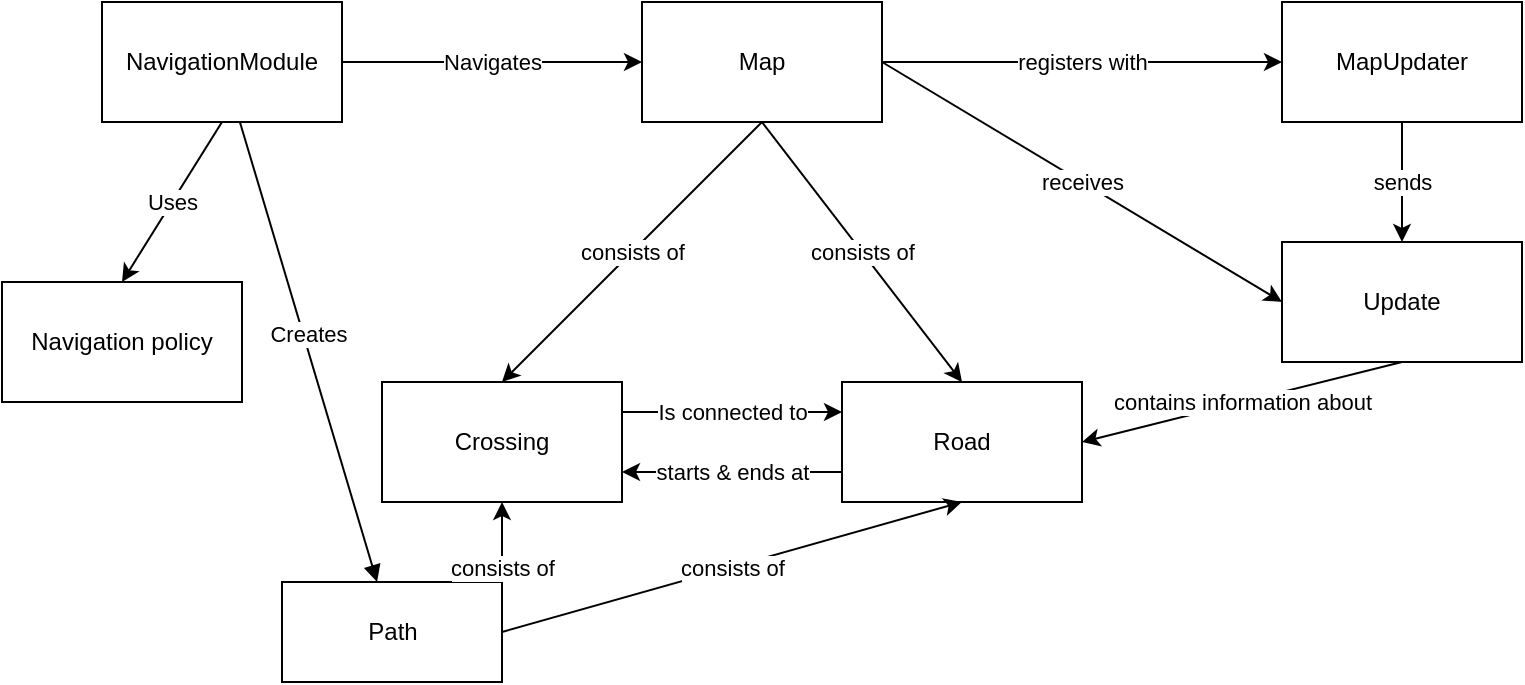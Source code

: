 <mxfile version="15.8.7" type="device" pages="3"><diagram id="fGEdiI0DQfgKrRM123LD" name="Domain"><mxGraphModel dx="1038" dy="641" grid="1" gridSize="10" guides="1" tooltips="1" connect="1" arrows="1" fold="1" page="1" pageScale="1" pageWidth="827" pageHeight="1169" math="0" shadow="0"><root><mxCell id="0"/><mxCell id="1" parent="0"/><mxCell id="Eyo1gMiJr9QoRuNp_JIE-1" value="Map" style="rounded=0;whiteSpace=wrap;html=1;" parent="1" vertex="1"><mxGeometry x="340" y="50" width="120" height="60" as="geometry"/></mxCell><mxCell id="Eyo1gMiJr9QoRuNp_JIE-2" value="NavigationModule" style="whiteSpace=wrap;html=1;" parent="1" vertex="1"><mxGeometry x="70" y="50" width="120" height="60" as="geometry"/></mxCell><mxCell id="Eyo1gMiJr9QoRuNp_JIE-3" value="MapUpdater" style="rounded=0;whiteSpace=wrap;html=1;" parent="1" vertex="1"><mxGeometry x="660" y="50" width="120" height="60" as="geometry"/></mxCell><mxCell id="Eyo1gMiJr9QoRuNp_JIE-4" value="Update" style="rounded=0;whiteSpace=wrap;html=1;" parent="1" vertex="1"><mxGeometry x="660" y="170" width="120" height="60" as="geometry"/></mxCell><mxCell id="Eyo1gMiJr9QoRuNp_JIE-5" value="Road" style="rounded=0;whiteSpace=wrap;html=1;" parent="1" vertex="1"><mxGeometry x="440" y="240" width="120" height="60" as="geometry"/></mxCell><mxCell id="Eyo1gMiJr9QoRuNp_JIE-6" value="Crossing" style="rounded=0;whiteSpace=wrap;html=1;" parent="1" vertex="1"><mxGeometry x="210" y="240" width="120" height="60" as="geometry"/></mxCell><mxCell id="Eyo1gMiJr9QoRuNp_JIE-7" value="sends" style="endArrow=classic;html=1;rounded=0;exitX=0.5;exitY=1;exitDx=0;exitDy=0;" parent="1" source="Eyo1gMiJr9QoRuNp_JIE-3" target="Eyo1gMiJr9QoRuNp_JIE-4" edge="1"><mxGeometry width="50" height="50" relative="1" as="geometry"><mxPoint x="560" y="200" as="sourcePoint"/><mxPoint x="610" y="150" as="targetPoint"/></mxGeometry></mxCell><mxCell id="Eyo1gMiJr9QoRuNp_JIE-8" value="receives" style="endArrow=classic;html=1;rounded=0;entryX=0;entryY=0.5;entryDx=0;entryDy=0;exitX=1;exitY=0.5;exitDx=0;exitDy=0;" parent="1" source="Eyo1gMiJr9QoRuNp_JIE-1" target="Eyo1gMiJr9QoRuNp_JIE-4" edge="1"><mxGeometry width="50" height="50" relative="1" as="geometry"><mxPoint x="530" y="60" as="sourcePoint"/><mxPoint x="620" y="170" as="targetPoint"/></mxGeometry></mxCell><mxCell id="Eyo1gMiJr9QoRuNp_JIE-9" value="consists of" style="endArrow=classic;html=1;rounded=0;entryX=0.5;entryY=0;entryDx=0;entryDy=0;exitX=0.5;exitY=1;exitDx=0;exitDy=0;" parent="1" source="Eyo1gMiJr9QoRuNp_JIE-1" target="Eyo1gMiJr9QoRuNp_JIE-5" edge="1"><mxGeometry width="50" height="50" relative="1" as="geometry"><mxPoint x="260" y="210" as="sourcePoint"/><mxPoint x="310" y="160" as="targetPoint"/></mxGeometry></mxCell><mxCell id="Eyo1gMiJr9QoRuNp_JIE-10" value="consists of" style="endArrow=classic;html=1;rounded=0;exitX=0.5;exitY=1;exitDx=0;exitDy=0;entryX=0.5;entryY=0;entryDx=0;entryDy=0;" parent="1" source="Eyo1gMiJr9QoRuNp_JIE-1" target="Eyo1gMiJr9QoRuNp_JIE-6" edge="1"><mxGeometry width="50" height="50" relative="1" as="geometry"><mxPoint x="460" y="220" as="sourcePoint"/><mxPoint x="510" y="170" as="targetPoint"/></mxGeometry></mxCell><mxCell id="Eyo1gMiJr9QoRuNp_JIE-11" value="Navigation policy" style="rounded=0;whiteSpace=wrap;html=1;" parent="1" vertex="1"><mxGeometry x="20" y="190" width="120" height="60" as="geometry"/></mxCell><mxCell id="Eyo1gMiJr9QoRuNp_JIE-12" value="Navigates" style="endArrow=classic;html=1;rounded=0;exitX=1;exitY=0.5;exitDx=0;exitDy=0;" parent="1" source="Eyo1gMiJr9QoRuNp_JIE-2" target="Eyo1gMiJr9QoRuNp_JIE-1" edge="1"><mxGeometry width="50" height="50" relative="1" as="geometry"><mxPoint x="120" y="190" as="sourcePoint"/><mxPoint x="170" y="140" as="targetPoint"/></mxGeometry></mxCell><mxCell id="Eyo1gMiJr9QoRuNp_JIE-13" value="registers with" style="endArrow=classic;html=1;rounded=0;exitX=1;exitY=0.5;exitDx=0;exitDy=0;entryX=0;entryY=0.5;entryDx=0;entryDy=0;" parent="1" source="Eyo1gMiJr9QoRuNp_JIE-1" target="Eyo1gMiJr9QoRuNp_JIE-3" edge="1"><mxGeometry width="50" height="50" relative="1" as="geometry"><mxPoint x="550" y="90" as="sourcePoint"/><mxPoint x="600" y="40" as="targetPoint"/></mxGeometry></mxCell><mxCell id="Eyo1gMiJr9QoRuNp_JIE-14" value="contains information about" style="endArrow=classic;html=1;rounded=0;entryX=1;entryY=0.5;entryDx=0;entryDy=0;exitX=0.5;exitY=1;exitDx=0;exitDy=0;" parent="1" source="Eyo1gMiJr9QoRuNp_JIE-4" target="Eyo1gMiJr9QoRuNp_JIE-5" edge="1"><mxGeometry width="50" height="50" relative="1" as="geometry"><mxPoint x="630" y="350" as="sourcePoint"/><mxPoint x="680" y="300" as="targetPoint"/></mxGeometry></mxCell><mxCell id="Eyo1gMiJr9QoRuNp_JIE-15" value="Uses" style="endArrow=classic;html=1;rounded=0;exitX=0.5;exitY=1;exitDx=0;exitDy=0;entryX=0.5;entryY=0;entryDx=0;entryDy=0;" parent="1" source="Eyo1gMiJr9QoRuNp_JIE-2" target="Eyo1gMiJr9QoRuNp_JIE-11" edge="1"><mxGeometry width="50" height="50" relative="1" as="geometry"><mxPoint x="130" y="190" as="sourcePoint"/><mxPoint x="180" y="140" as="targetPoint"/></mxGeometry></mxCell><mxCell id="p6xaPS3i81CpXYnNsuWz-1" value="Path" style="html=1;" parent="1" vertex="1"><mxGeometry x="160" y="340" width="110" height="50" as="geometry"/></mxCell><mxCell id="p6xaPS3i81CpXYnNsuWz-3" value="Creates" style="html=1;verticalAlign=bottom;endArrow=block;rounded=0;" parent="1" source="Eyo1gMiJr9QoRuNp_JIE-2" target="p6xaPS3i81CpXYnNsuWz-1" edge="1"><mxGeometry width="80" relative="1" as="geometry"><mxPoint x="140" y="280" as="sourcePoint"/><mxPoint x="220" y="280" as="targetPoint"/></mxGeometry></mxCell><mxCell id="p6xaPS3i81CpXYnNsuWz-5" value="consists of" style="endArrow=classic;html=1;rounded=0;exitX=1;exitY=0.5;exitDx=0;exitDy=0;entryX=0.5;entryY=1;entryDx=0;entryDy=0;" parent="1" source="p6xaPS3i81CpXYnNsuWz-1" target="Eyo1gMiJr9QoRuNp_JIE-6" edge="1"><mxGeometry width="50" height="50" relative="1" as="geometry"><mxPoint x="360" y="420" as="sourcePoint"/><mxPoint x="410" y="370" as="targetPoint"/></mxGeometry></mxCell><mxCell id="p6xaPS3i81CpXYnNsuWz-6" value="consists of" style="endArrow=classic;html=1;rounded=0;exitX=1;exitY=0.5;exitDx=0;exitDy=0;entryX=0.5;entryY=1;entryDx=0;entryDy=0;" parent="1" source="p6xaPS3i81CpXYnNsuWz-1" target="Eyo1gMiJr9QoRuNp_JIE-5" edge="1"><mxGeometry width="50" height="50" relative="1" as="geometry"><mxPoint x="280" y="375" as="sourcePoint"/><mxPoint x="350" y="310" as="targetPoint"/></mxGeometry></mxCell><mxCell id="b3yMxYUKdqnqn7ibTAsl-1" value="starts &amp;amp; ends at" style="endArrow=classic;html=1;rounded=0;entryX=1;entryY=0.75;entryDx=0;entryDy=0;exitX=0;exitY=0.75;exitDx=0;exitDy=0;" parent="1" source="Eyo1gMiJr9QoRuNp_JIE-5" target="Eyo1gMiJr9QoRuNp_JIE-6" edge="1"><mxGeometry width="50" height="50" relative="1" as="geometry"><mxPoint x="390" y="310" as="sourcePoint"/><mxPoint x="440" y="260" as="targetPoint"/></mxGeometry></mxCell><mxCell id="b3yMxYUKdqnqn7ibTAsl-2" value="Is connected to" style="endArrow=classic;html=1;rounded=0;entryX=0;entryY=0.25;entryDx=0;entryDy=0;exitX=1;exitY=0.25;exitDx=0;exitDy=0;" parent="1" source="Eyo1gMiJr9QoRuNp_JIE-6" target="Eyo1gMiJr9QoRuNp_JIE-5" edge="1"><mxGeometry width="50" height="50" relative="1" as="geometry"><mxPoint x="370" y="250" as="sourcePoint"/><mxPoint x="420" y="200" as="targetPoint"/></mxGeometry></mxCell></root></mxGraphModel></diagram><diagram id="2Pu0gHDFCfFvXlH_z-jC" name="Class"><mxGraphModel dx="1038" dy="641" grid="1" gridSize="10" guides="1" tooltips="1" connect="1" arrows="1" fold="1" page="1" pageScale="1" pageWidth="827" pageHeight="1169" math="0" shadow="0"><root><mxCell id="ZEWD-8x_B5TL0Xg4sJnm-0"/><mxCell id="ZEWD-8x_B5TL0Xg4sJnm-1" parent="ZEWD-8x_B5TL0Xg4sJnm-0"/><mxCell id="WDdHEr6nhNgaCO1W2buC-4" value="Navigator" style="swimlane;fontStyle=1;align=center;verticalAlign=top;childLayout=stackLayout;horizontal=1;startSize=26;horizontalStack=0;resizeParent=1;resizeParentMax=0;resizeLast=0;collapsible=1;marginBottom=0;" parent="ZEWD-8x_B5TL0Xg4sJnm-1" vertex="1"><mxGeometry x="140" y="90" width="350" height="84" as="geometry"/></mxCell><mxCell id="WDdHEr6nhNgaCO1W2buC-5" value="- _map: Map&#10;" style="text;strokeColor=none;fillColor=none;align=left;verticalAlign=top;spacingLeft=4;spacingRight=4;overflow=hidden;rotatable=0;points=[[0,0.5],[1,0.5]];portConstraint=eastwest;" parent="WDdHEr6nhNgaCO1W2buC-4" vertex="1"><mxGeometry y="26" width="350" height="24" as="geometry"/></mxCell><mxCell id="WDdHEr6nhNgaCO1W2buC-6" value="" style="line;strokeWidth=1;fillColor=none;align=left;verticalAlign=middle;spacingTop=-1;spacingLeft=3;spacingRight=3;rotatable=0;labelPosition=right;points=[];portConstraint=eastwest;" parent="WDdHEr6nhNgaCO1W2buC-4" vertex="1"><mxGeometry y="50" width="350" height="8" as="geometry"/></mxCell><mxCell id="WDdHEr6nhNgaCO1W2buC-7" value="+ navigate&lt;NavigationPolicy&gt;(Crossing a, Crossing b): Path" style="text;strokeColor=none;fillColor=none;align=left;verticalAlign=top;spacingLeft=4;spacingRight=4;overflow=hidden;rotatable=0;points=[[0,0.5],[1,0.5]];portConstraint=eastwest;" parent="WDdHEr6nhNgaCO1W2buC-4" vertex="1"><mxGeometry y="58" width="350" height="26" as="geometry"/></mxCell><mxCell id="ZnyX86G8JYExYeQna0lM-2" value="Map" style="swimlane;fontStyle=1;align=center;verticalAlign=top;childLayout=stackLayout;horizontal=1;startSize=26;horizontalStack=0;resizeParent=1;resizeParentMax=0;resizeLast=0;collapsible=1;marginBottom=0;" parent="ZEWD-8x_B5TL0Xg4sJnm-1" vertex="1"><mxGeometry x="660" y="90" width="260" height="112" as="geometry"/></mxCell><mxCell id="ZnyX86G8JYExYeQna0lM-3" value="- _roads: Road[Number of roads]" style="text;strokeColor=none;fillColor=none;align=left;verticalAlign=top;spacingLeft=4;spacingRight=4;overflow=hidden;rotatable=0;points=[[0,0.5],[1,0.5]];portConstraint=eastwest;" parent="ZnyX86G8JYExYeQna0lM-2" vertex="1"><mxGeometry y="26" width="260" height="26" as="geometry"/></mxCell><mxCell id="aZJH9EBdIHuGwDnPwOJs-14" value="- _crossings: Crossing[Number of crossings]" style="text;strokeColor=none;fillColor=none;align=left;verticalAlign=top;spacingLeft=4;spacingRight=4;overflow=hidden;rotatable=0;points=[[0,0.5],[1,0.5]];portConstraint=eastwest;" parent="ZnyX86G8JYExYeQna0lM-2" vertex="1"><mxGeometry y="52" width="260" height="26" as="geometry"/></mxCell><mxCell id="ZnyX86G8JYExYeQna0lM-4" value="" style="line;strokeWidth=1;fillColor=none;align=left;verticalAlign=middle;spacingTop=-1;spacingLeft=3;spacingRight=3;rotatable=0;labelPosition=right;points=[];portConstraint=eastwest;" parent="ZnyX86G8JYExYeQna0lM-2" vertex="1"><mxGeometry y="78" width="260" height="8" as="geometry"/></mxCell><mxCell id="ZnyX86G8JYExYeQna0lM-5" value="+ update_func(Updates): void" style="text;strokeColor=none;fillColor=none;align=left;verticalAlign=top;spacingLeft=4;spacingRight=4;overflow=hidden;rotatable=0;points=[[0,0.5],[1,0.5]];portConstraint=eastwest;" parent="ZnyX86G8JYExYeQna0lM-2" vertex="1"><mxGeometry y="86" width="260" height="26" as="geometry"/></mxCell><mxCell id="aZJH9EBdIHuGwDnPwOJs-0" value="MapUpdater" style="swimlane;fontStyle=1;align=center;verticalAlign=top;childLayout=stackLayout;horizontal=1;startSize=26;horizontalStack=0;resizeParent=1;resizeParentMax=0;resizeLast=0;collapsible=1;marginBottom=0;" parent="ZEWD-8x_B5TL0Xg4sJnm-1" vertex="1"><mxGeometry x="499" y="520" width="350" height="112" as="geometry"/></mxCell><mxCell id="aZJH9EBdIHuGwDnPwOJs-1" value="- _signal: boost::signals2::signal&lt;void (Updates)&gt;" style="text;strokeColor=none;fillColor=none;align=left;verticalAlign=top;spacingLeft=4;spacingRight=4;overflow=hidden;rotatable=0;points=[[0,0.5],[1,0.5]];portConstraint=eastwest;" parent="aZJH9EBdIHuGwDnPwOJs-0" vertex="1"><mxGeometry y="26" width="350" height="26" as="geometry"/></mxCell><mxCell id="aZJH9EBdIHuGwDnPwOJs-2" value="" style="line;strokeWidth=1;fillColor=none;align=left;verticalAlign=middle;spacingTop=-1;spacingLeft=3;spacingRight=3;rotatable=0;labelPosition=right;points=[];portConstraint=eastwest;" parent="aZJH9EBdIHuGwDnPwOJs-0" vertex="1"><mxGeometry y="52" width="350" height="8" as="geometry"/></mxCell><mxCell id="aZJH9EBdIHuGwDnPwOJs-3" value="+ connect&lt;T&gt;(T func_to_connect): void" style="text;strokeColor=none;fillColor=none;align=left;verticalAlign=top;spacingLeft=4;spacingRight=4;overflow=hidden;rotatable=0;points=[[0,0.5],[1,0.5]];portConstraint=eastwest;" parent="aZJH9EBdIHuGwDnPwOJs-0" vertex="1"><mxGeometry y="60" width="350" height="26" as="geometry"/></mxCell><mxCell id="aZJH9EBdIHuGwDnPwOJs-4" value="- generateUpdate(): Update" style="text;strokeColor=none;fillColor=none;align=left;verticalAlign=top;spacingLeft=4;spacingRight=4;overflow=hidden;rotatable=0;points=[[0,0.5],[1,0.5]];portConstraint=eastwest;" parent="aZJH9EBdIHuGwDnPwOJs-0" vertex="1"><mxGeometry y="86" width="350" height="26" as="geometry"/></mxCell><mxCell id="aZJH9EBdIHuGwDnPwOJs-5" value="Road" style="swimlane;fontStyle=1;align=center;verticalAlign=top;childLayout=stackLayout;horizontal=1;startSize=26;horizontalStack=0;resizeParent=1;resizeParentMax=0;resizeLast=0;collapsible=1;marginBottom=0;" parent="ZEWD-8x_B5TL0Xg4sJnm-1" vertex="1"><mxGeometry x="450" y="270" width="290" height="180" as="geometry"/></mxCell><mxCell id="aZJH9EBdIHuGwDnPwOJs-6" value="- _road_name: string" style="text;strokeColor=none;fillColor=none;align=left;verticalAlign=top;spacingLeft=4;spacingRight=4;overflow=hidden;rotatable=0;points=[[0,0.5],[1,0.5]];portConstraint=eastwest;" parent="aZJH9EBdIHuGwDnPwOJs-5" vertex="1"><mxGeometry y="26" width="290" height="26" as="geometry"/></mxCell><mxCell id="aZJH9EBdIHuGwDnPwOJs-13" value="- _id: int" style="text;strokeColor=none;fillColor=none;align=left;verticalAlign=top;spacingLeft=4;spacingRight=4;overflow=hidden;rotatable=0;points=[[0,0.5],[1,0.5]];portConstraint=eastwest;" parent="aZJH9EBdIHuGwDnPwOJs-5" vertex="1"><mxGeometry y="52" width="290" height="26" as="geometry"/></mxCell><mxCell id="LCBSsnTK3wfVn3i4easv-8" value="- _traversal_time: double" style="text;strokeColor=none;fillColor=none;align=left;verticalAlign=top;spacingLeft=4;spacingRight=4;overflow=hidden;rotatable=0;points=[[0,0.5],[1,0.5]];portConstraint=eastwest;" parent="aZJH9EBdIHuGwDnPwOJs-5" vertex="1"><mxGeometry y="78" width="290" height="26" as="geometry"/></mxCell><mxCell id="aZJH9EBdIHuGwDnPwOJs-8" value="- _cost: double" style="text;strokeColor=none;fillColor=none;align=left;verticalAlign=top;spacingLeft=4;spacingRight=4;overflow=hidden;rotatable=0;points=[[0,0.5],[1,0.5]];portConstraint=eastwest;" parent="aZJH9EBdIHuGwDnPwOJs-5" vertex="1"><mxGeometry y="104" width="290" height="26" as="geometry"/></mxCell><mxCell id="LCBSsnTK3wfVn3i4easv-11" value="- _roadInformationVec: Vector&lt;RoadInformation&gt;" style="text;strokeColor=none;fillColor=none;align=left;verticalAlign=top;spacingLeft=4;spacingRight=4;overflow=hidden;rotatable=0;points=[[0,0.5],[1,0.5]];portConstraint=eastwest;" parent="aZJH9EBdIHuGwDnPwOJs-5" vertex="1"><mxGeometry y="130" width="290" height="26" as="geometry"/></mxCell><mxCell id="LCBSsnTK3wfVn3i4easv-10" value="- _transportation_type: Enum TransportationType ???" style="text;strokeColor=none;fillColor=none;align=left;verticalAlign=top;spacingLeft=4;spacingRight=4;overflow=hidden;rotatable=0;points=[[0,0.5],[1,0.5]];portConstraint=eastwest;" parent="aZJH9EBdIHuGwDnPwOJs-5" vertex="1"><mxGeometry y="156" width="290" height="16" as="geometry"/></mxCell><mxCell id="aZJH9EBdIHuGwDnPwOJs-7" value="" style="line;strokeWidth=1;fillColor=none;align=left;verticalAlign=middle;spacingTop=-1;spacingLeft=3;spacingRight=3;rotatable=0;labelPosition=right;points=[];portConstraint=eastwest;" parent="aZJH9EBdIHuGwDnPwOJs-5" vertex="1"><mxGeometry y="172" width="290" height="8" as="geometry"/></mxCell><mxCell id="LCBSsnTK3wfVn3i4easv-0" value="Update" style="swimlane;fontStyle=1;align=center;verticalAlign=top;childLayout=stackLayout;horizontal=1;startSize=26;horizontalStack=0;resizeParent=1;resizeParentMax=0;resizeLast=0;collapsible=1;marginBottom=0;" parent="ZEWD-8x_B5TL0Xg4sJnm-1" vertex="1"><mxGeometry x="500" y="837" width="200" height="82" as="geometry"/></mxCell><mxCell id="LCBSsnTK3wfVn3i4easv-1" value="+ roadID: int" style="text;strokeColor=none;fillColor=none;align=left;verticalAlign=top;spacingLeft=4;spacingRight=4;overflow=hidden;rotatable=0;points=[[0,0.5],[1,0.5]];portConstraint=eastwest;" parent="LCBSsnTK3wfVn3i4easv-0" vertex="1"><mxGeometry y="26" width="200" height="24" as="geometry"/></mxCell><mxCell id="LCBSsnTK3wfVn3i4easv-20" value="+ roadInformation: RoadInformation&#10;+getTraversalTimeImpact(): double" style="text;strokeColor=none;fillColor=none;align=left;verticalAlign=top;spacingLeft=4;spacingRight=4;overflow=hidden;rotatable=0;points=[[0,0.5],[1,0.5]];portConstraint=eastwest;" parent="LCBSsnTK3wfVn3i4easv-0" vertex="1"><mxGeometry y="50" width="200" height="24" as="geometry"/></mxCell><mxCell id="LCBSsnTK3wfVn3i4easv-2" value="" style="line;strokeWidth=1;fillColor=none;align=left;verticalAlign=middle;spacingTop=-1;spacingLeft=3;spacingRight=3;rotatable=0;labelPosition=right;points=[];portConstraint=eastwest;" parent="LCBSsnTK3wfVn3i4easv-0" vertex="1"><mxGeometry y="74" width="200" height="8" as="geometry"/></mxCell><mxCell id="LCBSsnTK3wfVn3i4easv-4" value="RoadInformation" style="swimlane;fontStyle=1;align=center;verticalAlign=top;childLayout=stackLayout;horizontal=1;startSize=26;horizontalStack=0;resizeParent=1;resizeParentMax=0;resizeLast=0;collapsible=1;marginBottom=0;" parent="ZEWD-8x_B5TL0Xg4sJnm-1" vertex="1"><mxGeometry x="489" y="1029" width="220" height="112" as="geometry"/></mxCell><mxCell id="LCBSsnTK3wfVn3i4easv-5" value="- _traversal_time_impact: double" style="text;strokeColor=none;fillColor=none;align=left;verticalAlign=top;spacingLeft=4;spacingRight=4;overflow=hidden;rotatable=0;points=[[0,0.5],[1,0.5]];portConstraint=eastwest;" parent="LCBSsnTK3wfVn3i4easv-4" vertex="1"><mxGeometry y="26" width="220" height="26" as="geometry"/></mxCell><mxCell id="LCBSsnTK3wfVn3i4easv-9" value="- _is_passable: bool" style="text;strokeColor=none;fillColor=none;align=left;verticalAlign=top;spacingLeft=4;spacingRight=4;overflow=hidden;rotatable=0;points=[[0,0.5],[1,0.5]];portConstraint=eastwest;" parent="LCBSsnTK3wfVn3i4easv-4" vertex="1"><mxGeometry y="52" width="220" height="26" as="geometry"/></mxCell><mxCell id="KoTR0NMPcjQW1ej3CZh_-0" value="- _message: string" style="text;strokeColor=none;fillColor=none;align=left;verticalAlign=top;spacingLeft=4;spacingRight=4;overflow=hidden;rotatable=0;points=[[0,0.5],[1,0.5]];portConstraint=eastwest;" parent="LCBSsnTK3wfVn3i4easv-4" vertex="1"><mxGeometry y="78" width="220" height="26" as="geometry"/></mxCell><mxCell id="LCBSsnTK3wfVn3i4easv-6" value="" style="line;strokeWidth=1;fillColor=none;align=left;verticalAlign=middle;spacingTop=-1;spacingLeft=3;spacingRight=3;rotatable=0;labelPosition=right;points=[];portConstraint=eastwest;" parent="LCBSsnTK3wfVn3i4easv-4" vertex="1"><mxGeometry y="104" width="220" height="8" as="geometry"/></mxCell><mxCell id="LCBSsnTK3wfVn3i4easv-12" value="Crossing" style="swimlane;fontStyle=1;align=center;verticalAlign=top;childLayout=stackLayout;horizontal=1;startSize=26;horizontalStack=0;resizeParent=1;resizeParentMax=0;resizeLast=0;collapsible=1;marginBottom=0;" parent="ZEWD-8x_B5TL0Xg4sJnm-1" vertex="1"><mxGeometry x="750" y="230" width="290" height="86" as="geometry"/></mxCell><mxCell id="LCBSsnTK3wfVn3i4easv-14" value="- _id: int" style="text;strokeColor=none;fillColor=none;align=left;verticalAlign=top;spacingLeft=4;spacingRight=4;overflow=hidden;rotatable=0;points=[[0,0.5],[1,0.5]];portConstraint=eastwest;" parent="LCBSsnTK3wfVn3i4easv-12" vertex="1"><mxGeometry y="26" width="290" height="26" as="geometry"/></mxCell><mxCell id="LCBSsnTK3wfVn3i4easv-15" value="- _traversal_time: double" style="text;strokeColor=none;fillColor=none;align=left;verticalAlign=top;spacingLeft=4;spacingRight=4;overflow=hidden;rotatable=0;points=[[0,0.5],[1,0.5]];portConstraint=eastwest;" parent="LCBSsnTK3wfVn3i4easv-12" vertex="1"><mxGeometry y="52" width="290" height="26" as="geometry"/></mxCell><mxCell id="LCBSsnTK3wfVn3i4easv-19" value="" style="line;strokeWidth=1;fillColor=none;align=left;verticalAlign=middle;spacingTop=-1;spacingLeft=3;spacingRight=3;rotatable=0;labelPosition=right;points=[];portConstraint=eastwest;" parent="LCBSsnTK3wfVn3i4easv-12" vertex="1"><mxGeometry y="78" width="290" height="8" as="geometry"/></mxCell><mxCell id="LCBSsnTK3wfVn3i4easv-21" value="" style="endArrow=open;endFill=1;endSize=12;html=1;rounded=0;entryX=0.5;entryY=0;entryDx=0;entryDy=0;" parent="ZEWD-8x_B5TL0Xg4sJnm-1" target="aZJH9EBdIHuGwDnPwOJs-5" edge="1"><mxGeometry width="160" relative="1" as="geometry"><mxPoint x="680" y="200" as="sourcePoint"/><mxPoint x="790" y="270" as="targetPoint"/></mxGeometry></mxCell><mxCell id="LCBSsnTK3wfVn3i4easv-22" value="" style="endArrow=open;endFill=1;endSize=12;html=1;rounded=0;entryX=0.5;entryY=0;entryDx=0;entryDy=0;" parent="ZEWD-8x_B5TL0Xg4sJnm-1" source="ZnyX86G8JYExYeQna0lM-5" target="LCBSsnTK3wfVn3i4easv-12" edge="1"><mxGeometry width="160" relative="1" as="geometry"><mxPoint x="691.28" y="214.808" as="sourcePoint"/><mxPoint x="535" y="410" as="targetPoint"/></mxGeometry></mxCell><mxCell id="LCBSsnTK3wfVn3i4easv-23" value="" style="endArrow=open;endFill=1;endSize=12;html=1;rounded=0;entryX=0;entryY=0.5;entryDx=0;entryDy=0;exitX=1;exitY=0.5;exitDx=0;exitDy=0;" parent="ZEWD-8x_B5TL0Xg4sJnm-1" source="WDdHEr6nhNgaCO1W2buC-5" target="ZnyX86G8JYExYeQna0lM-3" edge="1"><mxGeometry width="160" relative="1" as="geometry"><mxPoint x="690" y="210" as="sourcePoint"/><mxPoint x="535" y="410" as="targetPoint"/></mxGeometry></mxCell><mxCell id="LCBSsnTK3wfVn3i4easv-24" value="Use" style="endArrow=open;endSize=12;dashed=1;html=1;rounded=0;entryX=0.465;entryY=0.02;entryDx=0;entryDy=0;entryPerimeter=0;" parent="ZEWD-8x_B5TL0Xg4sJnm-1" source="aZJH9EBdIHuGwDnPwOJs-4" target="LCBSsnTK3wfVn3i4easv-0" edge="1"><mxGeometry width="160" relative="1" as="geometry"><mxPoint x="235" y="694" as="sourcePoint"/><mxPoint x="395" y="694" as="targetPoint"/></mxGeometry></mxCell><mxCell id="LCBSsnTK3wfVn3i4easv-32" value="Path" style="swimlane;fontStyle=1;align=center;verticalAlign=top;childLayout=stackLayout;horizontal=1;startSize=26;horizontalStack=0;resizeParent=1;resizeParentMax=0;resizeLast=0;collapsible=1;marginBottom=0;" parent="ZEWD-8x_B5TL0Xg4sJnm-1" vertex="1"><mxGeometry x="330" y="210" width="260" height="34" as="geometry"/></mxCell><mxCell id="LCBSsnTK3wfVn3i4easv-35" value="" style="line;strokeWidth=1;fillColor=none;align=left;verticalAlign=middle;spacingTop=-1;spacingLeft=3;spacingRight=3;rotatable=0;labelPosition=right;points=[];portConstraint=eastwest;" parent="LCBSsnTK3wfVn3i4easv-32" vertex="1"><mxGeometry y="26" width="260" height="8" as="geometry"/></mxCell><mxCell id="LCBSsnTK3wfVn3i4easv-37" value="Use" style="endArrow=open;endSize=12;dashed=1;html=1;rounded=0;exitX=0.449;exitY=1.108;exitDx=0;exitDy=0;exitPerimeter=0;entryX=0.471;entryY=0.035;entryDx=0;entryDy=0;entryPerimeter=0;" parent="ZEWD-8x_B5TL0Xg4sJnm-1" source="WDdHEr6nhNgaCO1W2buC-7" target="LCBSsnTK3wfVn3i4easv-32" edge="1"><mxGeometry width="160" relative="1" as="geometry"><mxPoint x="450" y="330" as="sourcePoint"/><mxPoint x="610" y="330" as="targetPoint"/></mxGeometry></mxCell><mxCell id="LCBSsnTK3wfVn3i4easv-40" value="" style="endArrow=open;endFill=1;endSize=12;html=1;rounded=0;entryX=0.5;entryY=0;entryDx=0;entryDy=0;" parent="ZEWD-8x_B5TL0Xg4sJnm-1" source="LCBSsnTK3wfVn3i4easv-2" target="LCBSsnTK3wfVn3i4easv-4" edge="1"><mxGeometry width="160" relative="1" as="geometry"><mxPoint x="635" y="874" as="sourcePoint"/><mxPoint x="795" y="874" as="targetPoint"/></mxGeometry></mxCell><mxCell id="nHSKpOhoHekW8ldx2vRj-0" value="Bus" style="swimlane;fontStyle=1;align=center;verticalAlign=top;childLayout=stackLayout;horizontal=1;startSize=26;horizontalStack=0;resizeParent=1;resizeParentMax=0;resizeLast=0;collapsible=1;marginBottom=0;" parent="ZEWD-8x_B5TL0Xg4sJnm-1" vertex="1"><mxGeometry x="40" y="400" width="350" height="84" as="geometry"/></mxCell><mxCell id="nHSKpOhoHekW8ldx2vRj-1" value="- _map: Map&#10;" style="text;strokeColor=none;fillColor=none;align=left;verticalAlign=top;spacingLeft=4;spacingRight=4;overflow=hidden;rotatable=0;points=[[0,0.5],[1,0.5]];portConstraint=eastwest;" parent="nHSKpOhoHekW8ldx2vRj-0" vertex="1"><mxGeometry y="26" width="350" height="24" as="geometry"/></mxCell><mxCell id="nHSKpOhoHekW8ldx2vRj-2" value="" style="line;strokeWidth=1;fillColor=none;align=left;verticalAlign=middle;spacingTop=-1;spacingLeft=3;spacingRight=3;rotatable=0;labelPosition=right;points=[];portConstraint=eastwest;" parent="nHSKpOhoHekW8ldx2vRj-0" vertex="1"><mxGeometry y="50" width="350" height="8" as="geometry"/></mxCell><mxCell id="nHSKpOhoHekW8ldx2vRj-3" value="+ navigate&lt;NavigationPolicy&gt;(Crossing a, Crossing b): Path" style="text;strokeColor=none;fillColor=none;align=left;verticalAlign=top;spacingLeft=4;spacingRight=4;overflow=hidden;rotatable=0;points=[[0,0.5],[1,0.5]];portConstraint=eastwest;" parent="nHSKpOhoHekW8ldx2vRj-0" vertex="1"><mxGeometry y="58" width="350" height="26" as="geometry"/></mxCell><mxCell id="nHSKpOhoHekW8ldx2vRj-4" value="Use" style="endArrow=open;endSize=12;dashed=1;html=1;rounded=0;exitX=0.5;exitY=0;exitDx=0;exitDy=0;" parent="ZEWD-8x_B5TL0Xg4sJnm-1" source="nHSKpOhoHekW8ldx2vRj-0" target="WDdHEr6nhNgaCO1W2buC-7" edge="1"><mxGeometry width="160" relative="1" as="geometry"><mxPoint x="130.0" y="313.808" as="sourcePoint"/><mxPoint x="225.31" y="368.19" as="targetPoint"/></mxGeometry></mxCell><mxCell id="nHSKpOhoHekW8ldx2vRj-8" value="BusUpdateCenter" style="swimlane;fontStyle=1;align=center;verticalAlign=top;childLayout=stackLayout;horizontal=1;startSize=26;horizontalStack=0;resizeParent=1;resizeParentMax=0;resizeLast=0;collapsible=1;marginBottom=0;" parent="ZEWD-8x_B5TL0Xg4sJnm-1" vertex="1"><mxGeometry x="20" y="560" width="350" height="112" as="geometry"/></mxCell><mxCell id="nHSKpOhoHekW8ldx2vRj-9" value="- _signals: std::vector&lt;boost::signals2::signal&lt;void (Update)&gt;&gt;" style="text;strokeColor=none;fillColor=none;align=left;verticalAlign=top;spacingLeft=4;spacingRight=4;overflow=hidden;rotatable=0;points=[[0,0.5],[1,0.5]];portConstraint=eastwest;" parent="nHSKpOhoHekW8ldx2vRj-8" vertex="1"><mxGeometry y="26" width="350" height="26" as="geometry"/></mxCell><mxCell id="nHSKpOhoHekW8ldx2vRj-10" value="" style="line;strokeWidth=1;fillColor=none;align=left;verticalAlign=middle;spacingTop=-1;spacingLeft=3;spacingRight=3;rotatable=0;labelPosition=right;points=[];portConstraint=eastwest;" parent="nHSKpOhoHekW8ldx2vRj-8" vertex="1"><mxGeometry y="52" width="350" height="8" as="geometry"/></mxCell><mxCell id="nHSKpOhoHekW8ldx2vRj-11" value="+ connect&lt;T&gt;(T func_to_connect,int slot_to_connect): void" style="text;strokeColor=none;fillColor=none;align=left;verticalAlign=top;spacingLeft=4;spacingRight=4;overflow=hidden;rotatable=0;points=[[0,0.5],[1,0.5]];portConstraint=eastwest;" parent="nHSKpOhoHekW8ldx2vRj-8" vertex="1"><mxGeometry y="60" width="350" height="26" as="geometry"/></mxCell><mxCell id="nHSKpOhoHekW8ldx2vRj-12" value="+ handleUpdates(Updates): void" style="text;strokeColor=none;fillColor=none;align=left;verticalAlign=top;spacingLeft=4;spacingRight=4;overflow=hidden;rotatable=0;points=[[0,0.5],[1,0.5]];portConstraint=eastwest;" parent="nHSKpOhoHekW8ldx2vRj-8" vertex="1"><mxGeometry y="86" width="350" height="26" as="geometry"/></mxCell><mxCell id="vGOxJuLJDIWUc3LQIOBE-0" value="Use" style="endArrow=open;endSize=12;dashed=1;html=1;rounded=0;entryX=0;entryY=0.5;entryDx=0;entryDy=0;exitX=0.477;exitY=0.995;exitDx=0;exitDy=0;exitPerimeter=0;" parent="ZEWD-8x_B5TL0Xg4sJnm-1" source="nHSKpOhoHekW8ldx2vRj-12" target="LCBSsnTK3wfVn3i4easv-1" edge="1"><mxGeometry width="160" relative="1" as="geometry"><mxPoint x="608.547" y="642" as="sourcePoint"/><mxPoint x="603" y="691.64" as="targetPoint"/></mxGeometry></mxCell><mxCell id="vGOxJuLJDIWUc3LQIOBE-1" value="Use" style="endArrow=open;endSize=12;dashed=1;html=1;rounded=0;exitX=0.472;exitY=1;exitDx=0;exitDy=0;exitPerimeter=0;" parent="ZEWD-8x_B5TL0Xg4sJnm-1" source="nHSKpOhoHekW8ldx2vRj-3" target="nHSKpOhoHekW8ldx2vRj-8" edge="1"><mxGeometry width="160" relative="1" as="geometry"><mxPoint x="618.547" y="652" as="sourcePoint"/><mxPoint x="613" y="701.64" as="targetPoint"/></mxGeometry></mxCell><mxCell id="vGOxJuLJDIWUc3LQIOBE-2" value="Use" style="endArrow=open;endSize=12;dashed=1;html=1;rounded=0;entryX=-0.005;entryY=1.185;entryDx=0;entryDy=0;exitX=0.998;exitY=-0.154;exitDx=0;exitDy=0;exitPerimeter=0;entryPerimeter=0;" parent="ZEWD-8x_B5TL0Xg4sJnm-1" source="nHSKpOhoHekW8ldx2vRj-11" target="aZJH9EBdIHuGwDnPwOJs-1" edge="1"><mxGeometry width="160" relative="1" as="geometry"><mxPoint x="196.95" y="681.87" as="sourcePoint"/><mxPoint x="510" y="728" as="targetPoint"/></mxGeometry></mxCell></root></mxGraphModel></diagram><diagram id="3M2Y55DHNBNxFQ199hph" name="Seq"><mxGraphModel dx="865" dy="541" grid="1" gridSize="10" guides="1" tooltips="1" connect="1" arrows="1" fold="1" page="1" pageScale="1" pageWidth="827" pageHeight="1169" math="0" shadow="0"><root><mxCell id="pyfjyERpb1XZiKt0rbs7-0"/><mxCell id="pyfjyERpb1XZiKt0rbs7-1" parent="pyfjyERpb1XZiKt0rbs7-0"/><mxCell id="pyfjyERpb1XZiKt0rbs7-2" value=":Navigator" style="shape=umlLifeline;perimeter=lifelinePerimeter;container=1;collapsible=0;recursiveResize=0;rounded=0;shadow=0;strokeWidth=1;" parent="pyfjyERpb1XZiKt0rbs7-1" vertex="1"><mxGeometry x="120" y="80" width="100" height="300" as="geometry"/></mxCell><mxCell id="pyfjyERpb1XZiKt0rbs7-3" value="" style="points=[];perimeter=orthogonalPerimeter;rounded=0;shadow=0;strokeWidth=1;" parent="pyfjyERpb1XZiKt0rbs7-2" vertex="1"><mxGeometry x="45" y="77" width="10" height="40" as="geometry"/></mxCell><mxCell id="WJ9D0VSsJUrXVWk6PoHs-10" value="SignUp(List&lt;int&gt; Routes)" style="verticalAlign=bottom;endArrow=open;shadow=0;strokeWidth=1;endFill=0;" edge="1" parent="pyfjyERpb1XZiKt0rbs7-2"><mxGeometry x="-0.169" relative="1" as="geometry"><mxPoint x="-70.16" y="148" as="sourcePoint"/><mxPoint x="339.5" y="148" as="targetPoint"/><mxPoint as="offset"/></mxGeometry></mxCell><mxCell id="pyfjyERpb1XZiKt0rbs7-5" value=":Map" style="shape=umlLifeline;perimeter=lifelinePerimeter;container=1;collapsible=0;recursiveResize=0;rounded=0;shadow=0;strokeWidth=1;" parent="pyfjyERpb1XZiKt0rbs7-1" vertex="1"><mxGeometry x="260" y="80" width="100" height="300" as="geometry"/></mxCell><mxCell id="pyfjyERpb1XZiKt0rbs7-9" value=":MapUpdater" style="shape=umlLifeline;perimeter=lifelinePerimeter;container=1;collapsible=0;recursiveResize=0;rounded=0;shadow=0;strokeWidth=1;" parent="pyfjyERpb1XZiKt0rbs7-1" vertex="1"><mxGeometry x="560" y="80" width="100" height="300" as="geometry"/></mxCell><mxCell id="pyfjyERpb1XZiKt0rbs7-10" value="" style="points=[];perimeter=orthogonalPerimeter;rounded=0;shadow=0;strokeWidth=1;" parent="pyfjyERpb1XZiKt0rbs7-9" vertex="1"><mxGeometry x="45" y="80" width="10" height="20" as="geometry"/></mxCell><mxCell id="pyfjyERpb1XZiKt0rbs7-11" value="" style="html=1;points=[];perimeter=orthogonalPerimeter;" parent="pyfjyERpb1XZiKt0rbs7-9" vertex="1"><mxGeometry x="45" y="160" width="10" height="10" as="geometry"/></mxCell><mxCell id="pyfjyERpb1XZiKt0rbs7-12" value="update_signal(updates)" style="edgeStyle=orthogonalEdgeStyle;html=1;align=left;spacingLeft=2;endArrow=block;rounded=0;entryX=1;entryY=0;exitX=0.503;exitY=0.465;exitDx=0;exitDy=0;exitPerimeter=0;" parent="pyfjyERpb1XZiKt0rbs7-9" source="pyfjyERpb1XZiKt0rbs7-9" target="pyfjyERpb1XZiKt0rbs7-11" edge="1"><mxGeometry x="0.045" relative="1" as="geometry"><mxPoint x="70" y="140" as="sourcePoint"/><Array as="points"><mxPoint x="100" y="140"/><mxPoint x="100" y="160"/></Array><mxPoint as="offset"/></mxGeometry></mxCell><mxCell id="pyfjyERpb1XZiKt0rbs7-13" value="update_signal.connect(update_func)" style="verticalAlign=bottom;endArrow=block;entryX=0.033;entryY=0.421;shadow=0;strokeWidth=1;entryDx=0;entryDy=0;entryPerimeter=0;exitX=0.517;exitY=0.29;exitDx=0;exitDy=0;exitPerimeter=0;" parent="pyfjyERpb1XZiKt0rbs7-1" source="WJ9D0VSsJUrXVWk6PoHs-6" target="pyfjyERpb1XZiKt0rbs7-10" edge="1"><mxGeometry relative="1" as="geometry"><mxPoint x="480" y="168" as="sourcePoint"/><mxPoint x="530" y="170.0" as="targetPoint"/></mxGeometry></mxCell><mxCell id="pyfjyERpb1XZiKt0rbs7-14" value="signals2 signal" style="html=1;verticalAlign=bottom;endArrow=open;endSize=8;rounded=0;exitX=0.033;exitY=0.119;exitDx=0;exitDy=0;exitPerimeter=0;entryX=0.517;entryY=0.516;entryDx=0;entryDy=0;entryPerimeter=0;" parent="pyfjyERpb1XZiKt0rbs7-1" source="pyfjyERpb1XZiKt0rbs7-11" target="WJ9D0VSsJUrXVWk6PoHs-6" edge="1"><mxGeometry relative="1" as="geometry"><mxPoint x="530" y="240" as="sourcePoint"/><mxPoint x="490" y="241" as="targetPoint"/></mxGeometry></mxCell><mxCell id="pyfjyERpb1XZiKt0rbs7-15" value="updates" style="html=1;verticalAlign=bottom;startArrow=circle;startFill=1;endArrow=open;startSize=6;endSize=8;rounded=0;" parent="pyfjyERpb1XZiKt0rbs7-1" edge="1"><mxGeometry width="80" relative="1" as="geometry"><mxPoint x="760" y="180" as="sourcePoint"/><mxPoint x="610" y="180" as="targetPoint"/></mxGeometry></mxCell><mxCell id="pyfjyERpb1XZiKt0rbs7-16" value="Use" style="endArrow=open;endSize=12;dashed=1;html=1;rounded=0;" parent="pyfjyERpb1XZiKt0rbs7-1" source="pyfjyERpb1XZiKt0rbs7-3" edge="1"><mxGeometry width="160" relative="1" as="geometry"><mxPoint x="170" y="17" as="sourcePoint"/><mxPoint x="309.5" y="177.0" as="targetPoint"/></mxGeometry></mxCell><mxCell id="pyfjyERpb1XZiKt0rbs7-17" value="Path" style="html=1;verticalAlign=bottom;endArrow=open;dashed=1;endSize=8;rounded=0;exitX=0.081;exitY=0.989;exitDx=0;exitDy=0;exitPerimeter=0;entryX=0.5;entryY=0.968;entryDx=0;entryDy=0;entryPerimeter=0;" parent="pyfjyERpb1XZiKt0rbs7-1" source="pyfjyERpb1XZiKt0rbs7-3" edge="1"><mxGeometry x="0.068" relative="1" as="geometry"><mxPoint x="160" y="197" as="sourcePoint"/><mxPoint x="50" y="197.4" as="targetPoint"/><mxPoint as="offset"/></mxGeometry></mxCell><mxCell id="WJ9D0VSsJUrXVWk6PoHs-1" value=":Bus" style="shape=umlLifeline;perimeter=lifelinePerimeter;container=1;collapsible=0;recursiveResize=0;rounded=0;shadow=0;strokeWidth=1;" vertex="1" parent="pyfjyERpb1XZiKt0rbs7-1"><mxGeometry y="80" width="100" height="300" as="geometry"/></mxCell><mxCell id="WJ9D0VSsJUrXVWk6PoHs-5" value="CreateRoute(List&lt;int&gt; ViaPoints)" style="verticalAlign=bottom;endArrow=block;entryX=0.016;entryY=0.004;shadow=0;strokeWidth=1;entryDx=0;entryDy=0;entryPerimeter=0;" edge="1" parent="pyfjyERpb1XZiKt0rbs7-1" target="pyfjyERpb1XZiKt0rbs7-3"><mxGeometry relative="1" as="geometry"><mxPoint x="50" y="157" as="sourcePoint"/><mxPoint x="175.0" y="157" as="targetPoint"/></mxGeometry></mxCell><mxCell id="WJ9D0VSsJUrXVWk6PoHs-6" value=":BusUpdateCenter" style="shape=umlLifeline;perimeter=lifelinePerimeter;container=1;collapsible=0;recursiveResize=0;rounded=0;shadow=0;strokeWidth=1;" vertex="1" parent="pyfjyERpb1XZiKt0rbs7-1"><mxGeometry x="410" y="80" width="100" height="310" as="geometry"/></mxCell><mxCell id="WJ9D0VSsJUrXVWk6PoHs-7" value="" style="html=1;points=[];perimeter=orthogonalPerimeter;" vertex="1" parent="WJ9D0VSsJUrXVWk6PoHs-6"><mxGeometry x="45" y="190" width="10" height="10" as="geometry"/></mxCell><mxCell id="WJ9D0VSsJUrXVWk6PoHs-8" value="update_func(updates)" style="edgeStyle=orthogonalEdgeStyle;html=1;align=left;spacingLeft=2;endArrow=block;rounded=0;entryX=1;entryY=0;" edge="1" parent="WJ9D0VSsJUrXVWk6PoHs-6" target="WJ9D0VSsJUrXVWk6PoHs-7"><mxGeometry relative="1" as="geometry"><mxPoint x="50" y="170" as="sourcePoint"/><Array as="points"><mxPoint x="80" y="170"/></Array></mxGeometry></mxCell><mxCell id="WJ9D0VSsJUrXVWk6PoHs-9" value="signals2 signal" style="html=1;verticalAlign=bottom;endArrow=open;endSize=8;rounded=0;exitX=0.483;exitY=0.713;exitDx=0;exitDy=0;exitPerimeter=0;entryX=0.53;entryY=0.771;entryDx=0;entryDy=0;entryPerimeter=0;" edge="1" parent="pyfjyERpb1XZiKt0rbs7-1"><mxGeometry relative="1" as="geometry"><mxPoint x="458.3" y="266.03" as="sourcePoint"/><mxPoint x="50" y="267.3" as="targetPoint"/><Array as="points"><mxPoint x="360" y="267"/></Array></mxGeometry></mxCell></root></mxGraphModel></diagram></mxfile>